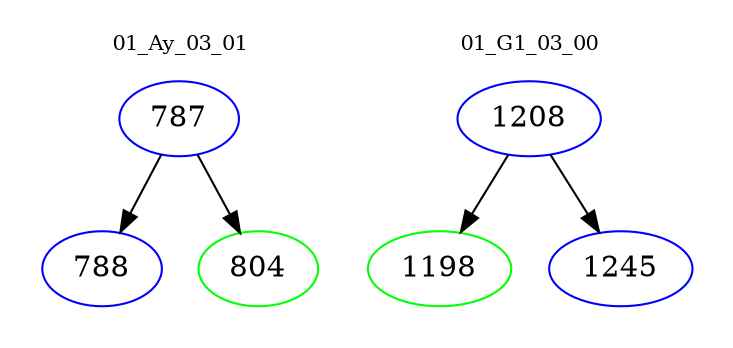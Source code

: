digraph{
subgraph cluster_0 {
color = white
label = "01_Ay_03_01";
fontsize=10;
T0_787 [label="787", color="blue"]
T0_787 -> T0_788 [color="black"]
T0_788 [label="788", color="blue"]
T0_787 -> T0_804 [color="black"]
T0_804 [label="804", color="green"]
}
subgraph cluster_1 {
color = white
label = "01_G1_03_00";
fontsize=10;
T1_1208 [label="1208", color="blue"]
T1_1208 -> T1_1198 [color="black"]
T1_1198 [label="1198", color="green"]
T1_1208 -> T1_1245 [color="black"]
T1_1245 [label="1245", color="blue"]
}
}
